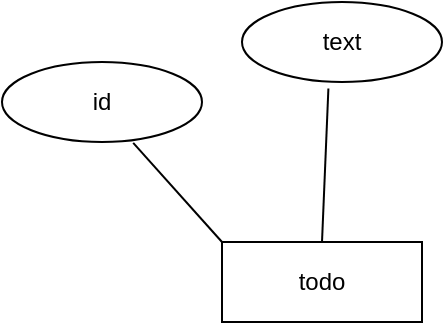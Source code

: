 <mxfile>
    <diagram id="xmV7NiDZU9eRZMmuNGhO" name="Page-1">
        <mxGraphModel dx="470" dy="-9" grid="1" gridSize="10" guides="1" tooltips="1" connect="1" arrows="1" fold="1" page="1" pageScale="1" pageWidth="1169" pageHeight="827" math="0" shadow="0">
            <root>
                <mxCell id="0"/>
                <mxCell id="1" parent="0"/>
                <mxCell id="2" value="todo" style="whiteSpace=wrap;html=1;align=center;" vertex="1" parent="1">
                    <mxGeometry x="370" y="1070" width="100" height="40" as="geometry"/>
                </mxCell>
                <mxCell id="3" value="" style="endArrow=none;html=1;rounded=0;entryX=0;entryY=0;entryDx=0;entryDy=0;exitX=0.656;exitY=1.011;exitDx=0;exitDy=0;exitPerimeter=0;" edge="1" parent="1" source="4" target="2">
                    <mxGeometry relative="1" as="geometry">
                        <mxPoint x="300" y="990" as="sourcePoint"/>
                        <mxPoint x="400" y="950" as="targetPoint"/>
                    </mxGeometry>
                </mxCell>
                <mxCell id="4" value="id" style="ellipse;whiteSpace=wrap;html=1;align=center;" vertex="1" parent="1">
                    <mxGeometry x="260" y="980" width="100" height="40" as="geometry"/>
                </mxCell>
                <mxCell id="5" value="" style="endArrow=none;html=1;rounded=0;entryX=0.5;entryY=0;entryDx=0;entryDy=0;exitX=0.432;exitY=1.082;exitDx=0;exitDy=0;exitPerimeter=0;" edge="1" parent="1" source="6" target="2">
                    <mxGeometry relative="1" as="geometry">
                        <mxPoint x="430" y="980" as="sourcePoint"/>
                        <mxPoint x="400" y="940" as="targetPoint"/>
                    </mxGeometry>
                </mxCell>
                <mxCell id="6" value="text" style="ellipse;whiteSpace=wrap;html=1;align=center;" vertex="1" parent="1">
                    <mxGeometry x="380" y="950" width="100" height="40" as="geometry"/>
                </mxCell>
            </root>
        </mxGraphModel>
    </diagram>
</mxfile>